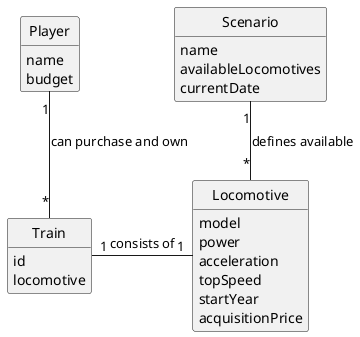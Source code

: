 @startuml
skinparam monochrome true
skinparam packageStyle rectangle
skinparam shadowing false

'left to right direction

skinparam classAttributeIconSize 0

hide circle
hide methods

'title Domain Model

class Player {
    name
    budget
}

class Train {
    id
    locomotive
}

class Locomotive {
    model
    power
    acceleration
    topSpeed
    startYear
    acquisitionPrice
}

class Scenario {
    name
    availableLocomotives
    currentDate
}

Train "1" - "1" Locomotive : consists of
Player "1" -- "*" Train : can purchase and own
Scenario "1" -- "*" Locomotive : defines available


@enduml